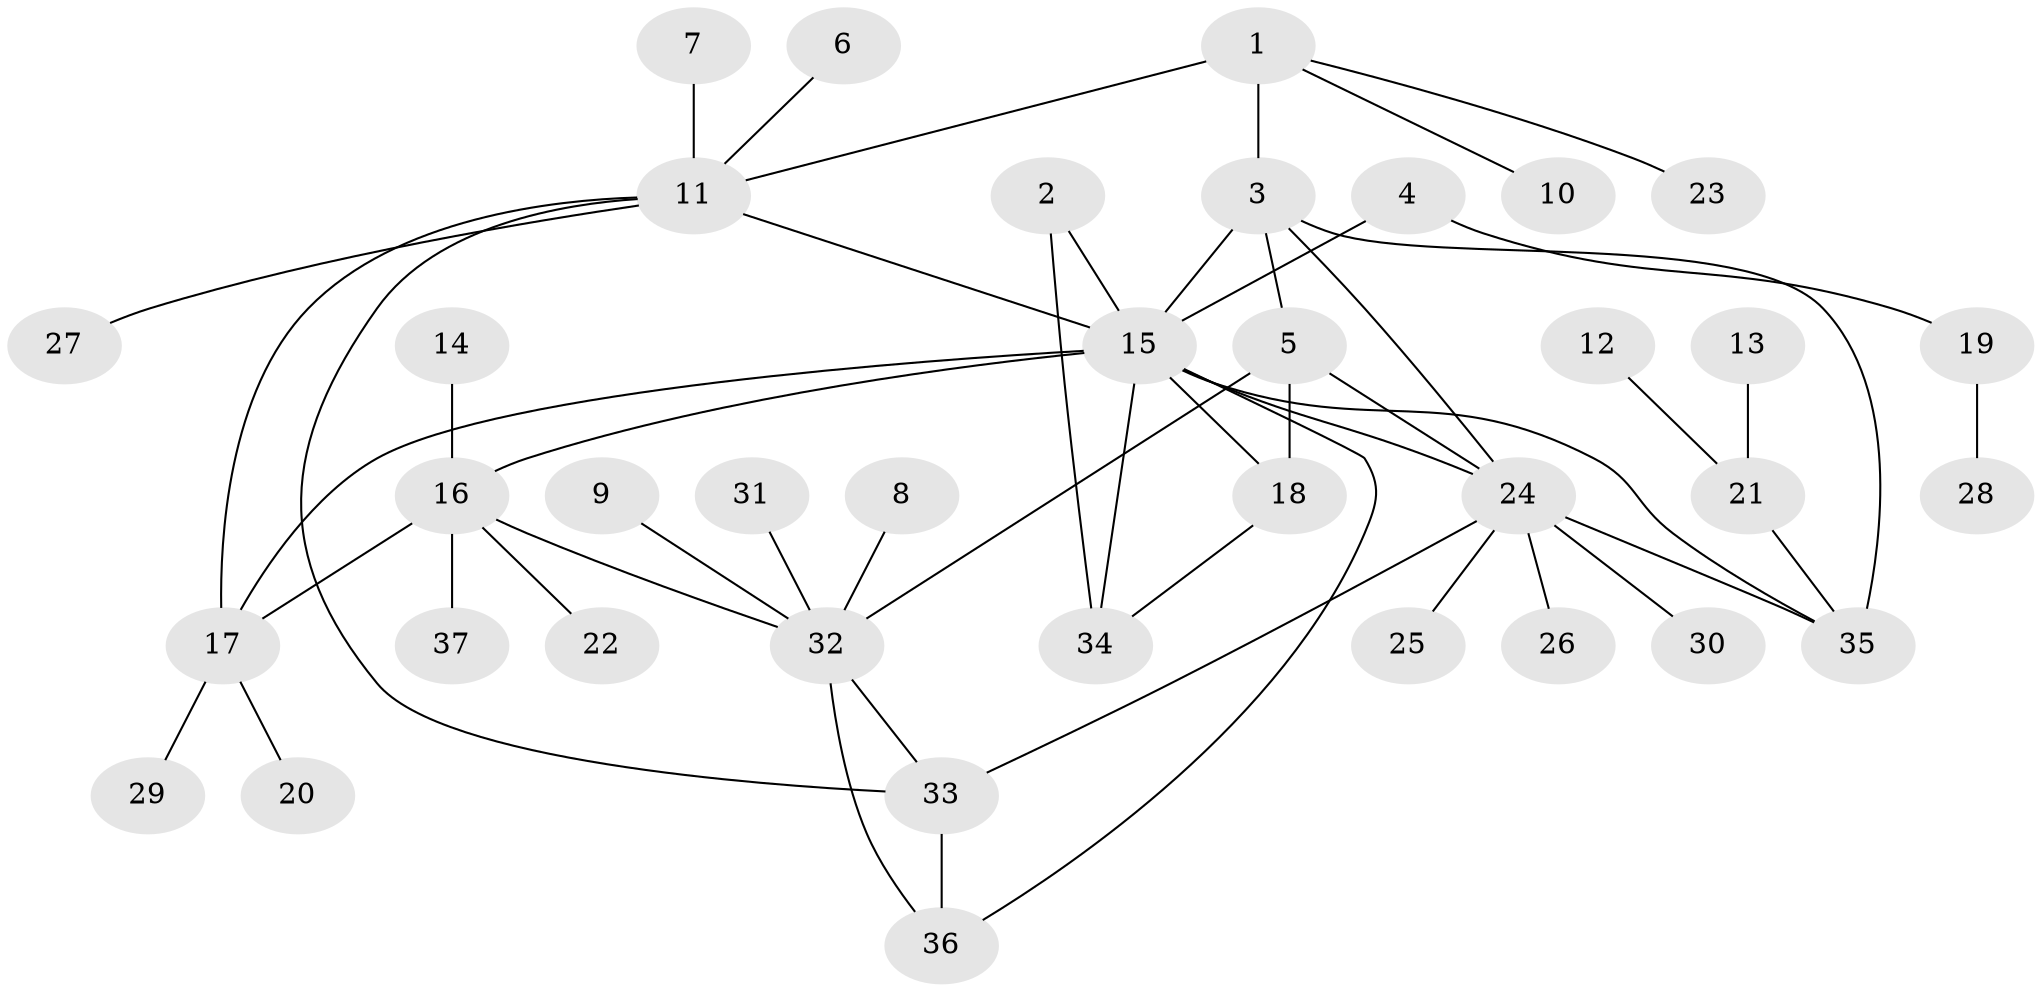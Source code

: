 // original degree distribution, {5: 0.10810810810810811, 9: 0.02702702702702703, 2: 0.1891891891891892, 3: 0.0945945945945946, 8: 0.02702702702702703, 10: 0.013513513513513514, 6: 0.013513513513513514, 1: 0.527027027027027}
// Generated by graph-tools (version 1.1) at 2025/50/03/09/25 03:50:34]
// undirected, 37 vertices, 51 edges
graph export_dot {
graph [start="1"]
  node [color=gray90,style=filled];
  1;
  2;
  3;
  4;
  5;
  6;
  7;
  8;
  9;
  10;
  11;
  12;
  13;
  14;
  15;
  16;
  17;
  18;
  19;
  20;
  21;
  22;
  23;
  24;
  25;
  26;
  27;
  28;
  29;
  30;
  31;
  32;
  33;
  34;
  35;
  36;
  37;
  1 -- 3 [weight=1.0];
  1 -- 10 [weight=1.0];
  1 -- 11 [weight=2.0];
  1 -- 23 [weight=1.0];
  2 -- 15 [weight=1.0];
  2 -- 34 [weight=1.0];
  3 -- 5 [weight=1.0];
  3 -- 15 [weight=1.0];
  3 -- 24 [weight=1.0];
  3 -- 35 [weight=1.0];
  4 -- 15 [weight=1.0];
  4 -- 19 [weight=1.0];
  5 -- 18 [weight=1.0];
  5 -- 24 [weight=1.0];
  5 -- 32 [weight=1.0];
  6 -- 11 [weight=1.0];
  7 -- 11 [weight=1.0];
  8 -- 32 [weight=1.0];
  9 -- 32 [weight=1.0];
  11 -- 15 [weight=1.0];
  11 -- 17 [weight=1.0];
  11 -- 27 [weight=1.0];
  11 -- 33 [weight=1.0];
  12 -- 21 [weight=1.0];
  13 -- 21 [weight=1.0];
  14 -- 16 [weight=1.0];
  15 -- 16 [weight=1.0];
  15 -- 17 [weight=1.0];
  15 -- 18 [weight=1.0];
  15 -- 24 [weight=1.0];
  15 -- 34 [weight=1.0];
  15 -- 35 [weight=1.0];
  15 -- 36 [weight=1.0];
  16 -- 17 [weight=1.0];
  16 -- 22 [weight=1.0];
  16 -- 32 [weight=1.0];
  16 -- 37 [weight=1.0];
  17 -- 20 [weight=1.0];
  17 -- 29 [weight=1.0];
  18 -- 34 [weight=1.0];
  19 -- 28 [weight=1.0];
  21 -- 35 [weight=1.0];
  24 -- 25 [weight=1.0];
  24 -- 26 [weight=1.0];
  24 -- 30 [weight=1.0];
  24 -- 33 [weight=1.0];
  24 -- 35 [weight=1.0];
  31 -- 32 [weight=1.0];
  32 -- 33 [weight=1.0];
  32 -- 36 [weight=1.0];
  33 -- 36 [weight=1.0];
}
